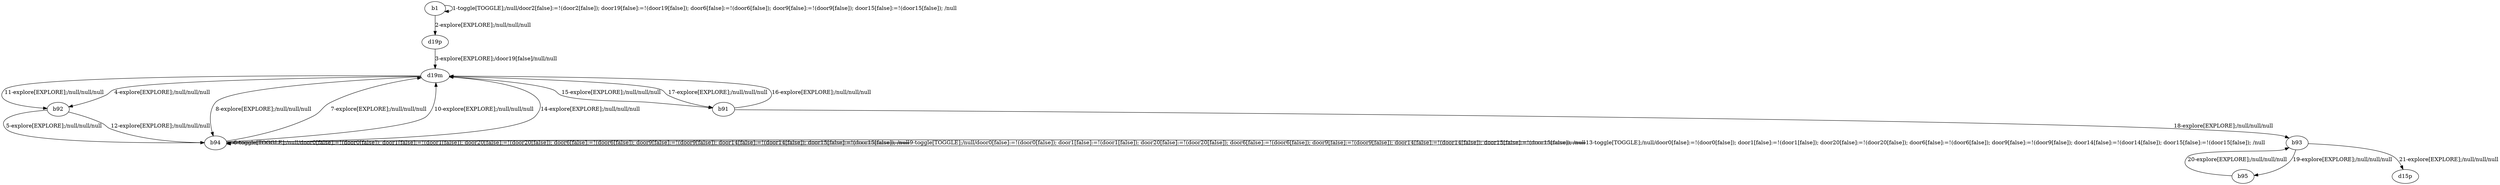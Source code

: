 # Total number of goals covered by this test: 1
# b93 --> b95

digraph g {
"b1" -> "b1" [label = "1-toggle[TOGGLE];/null/door2[false]:=!(door2[false]); door19[false]:=!(door19[false]); door6[false]:=!(door6[false]); door9[false]:=!(door9[false]); door15[false]:=!(door15[false]); /null"];
"b1" -> "d19p" [label = "2-explore[EXPLORE];/null/null/null"];
"d19p" -> "d19m" [label = "3-explore[EXPLORE];/door19[false]/null/null"];
"d19m" -> "b92" [label = "4-explore[EXPLORE];/null/null/null"];
"b92" -> "b94" [label = "5-explore[EXPLORE];/null/null/null"];
"b94" -> "b94" [label = "6-toggle[TOGGLE];/null/door0[false]:=!(door0[false]); door1[false]:=!(door1[false]); door20[false]:=!(door20[false]); door6[false]:=!(door6[false]); door9[false]:=!(door9[false]); door14[false]:=!(door14[false]); door15[false]:=!(door15[false]); /null"];
"b94" -> "d19m" [label = "7-explore[EXPLORE];/null/null/null"];
"d19m" -> "b94" [label = "8-explore[EXPLORE];/null/null/null"];
"b94" -> "b94" [label = "9-toggle[TOGGLE];/null/door0[false]:=!(door0[false]); door1[false]:=!(door1[false]); door20[false]:=!(door20[false]); door6[false]:=!(door6[false]); door9[false]:=!(door9[false]); door14[false]:=!(door14[false]); door15[false]:=!(door15[false]); /null"];
"b94" -> "d19m" [label = "10-explore[EXPLORE];/null/null/null"];
"d19m" -> "b92" [label = "11-explore[EXPLORE];/null/null/null"];
"b92" -> "b94" [label = "12-explore[EXPLORE];/null/null/null"];
"b94" -> "b94" [label = "13-toggle[TOGGLE];/null/door0[false]:=!(door0[false]); door1[false]:=!(door1[false]); door20[false]:=!(door20[false]); door6[false]:=!(door6[false]); door9[false]:=!(door9[false]); door14[false]:=!(door14[false]); door15[false]:=!(door15[false]); /null"];
"b94" -> "d19m" [label = "14-explore[EXPLORE];/null/null/null"];
"d19m" -> "b91" [label = "15-explore[EXPLORE];/null/null/null"];
"b91" -> "d19m" [label = "16-explore[EXPLORE];/null/null/null"];
"d19m" -> "b91" [label = "17-explore[EXPLORE];/null/null/null"];
"b91" -> "b93" [label = "18-explore[EXPLORE];/null/null/null"];
"b93" -> "b95" [label = "19-explore[EXPLORE];/null/null/null"];
"b95" -> "b93" [label = "20-explore[EXPLORE];/null/null/null"];
"b93" -> "d15p" [label = "21-explore[EXPLORE];/null/null/null"];
}